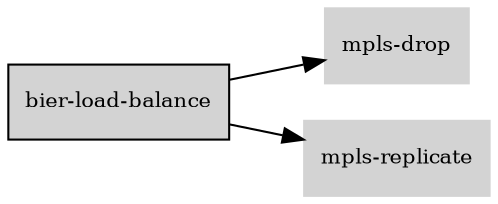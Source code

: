 digraph "bier_load_balance_subgraph" {
  rankdir=LR;
  node [shape=box, style=filled, fontsize=10, color=lightgray, fontcolor=black, fillcolor=lightgray];
  "bier-load-balance" [color=black, fontcolor=black, fillcolor=lightgray];
  edge [fontsize=8];
  "bier-load-balance" -> "mpls-drop";
  "bier-load-balance" -> "mpls-replicate";
}
